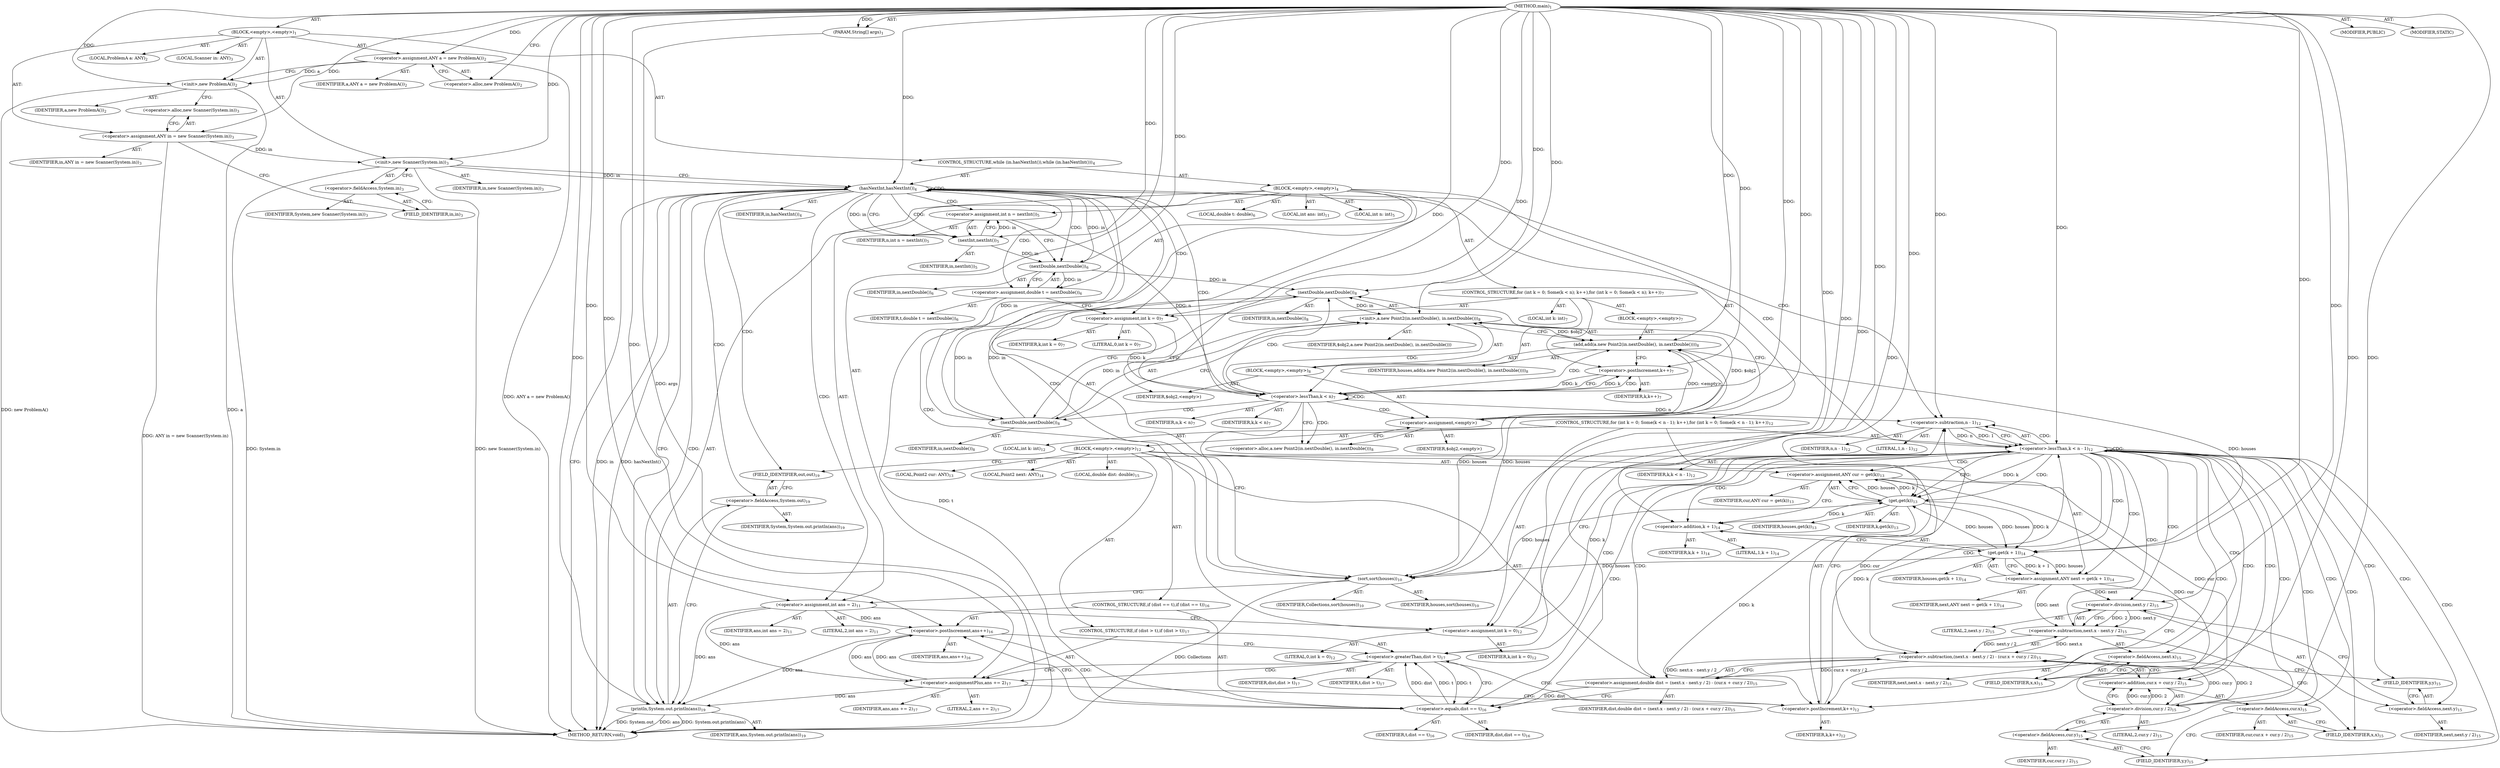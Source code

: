 digraph "main" {  
"21" [label = <(METHOD,main)<SUB>1</SUB>> ]
"22" [label = <(PARAM,String[] args)<SUB>1</SUB>> ]
"23" [label = <(BLOCK,&lt;empty&gt;,&lt;empty&gt;)<SUB>1</SUB>> ]
"4" [label = <(LOCAL,ProblemA a: ANY)<SUB>2</SUB>> ]
"24" [label = <(&lt;operator&gt;.assignment,ANY a = new ProblemA())<SUB>2</SUB>> ]
"25" [label = <(IDENTIFIER,a,ANY a = new ProblemA())<SUB>2</SUB>> ]
"26" [label = <(&lt;operator&gt;.alloc,new ProblemA())<SUB>2</SUB>> ]
"27" [label = <(&lt;init&gt;,new ProblemA())<SUB>2</SUB>> ]
"3" [label = <(IDENTIFIER,a,new ProblemA())<SUB>2</SUB>> ]
"6" [label = <(LOCAL,Scanner in: ANY)<SUB>3</SUB>> ]
"28" [label = <(&lt;operator&gt;.assignment,ANY in = new Scanner(System.in))<SUB>3</SUB>> ]
"29" [label = <(IDENTIFIER,in,ANY in = new Scanner(System.in))<SUB>3</SUB>> ]
"30" [label = <(&lt;operator&gt;.alloc,new Scanner(System.in))<SUB>3</SUB>> ]
"31" [label = <(&lt;init&gt;,new Scanner(System.in))<SUB>3</SUB>> ]
"5" [label = <(IDENTIFIER,in,new Scanner(System.in))<SUB>3</SUB>> ]
"32" [label = <(&lt;operator&gt;.fieldAccess,System.in)<SUB>3</SUB>> ]
"33" [label = <(IDENTIFIER,System,new Scanner(System.in))<SUB>3</SUB>> ]
"34" [label = <(FIELD_IDENTIFIER,in,in)<SUB>3</SUB>> ]
"35" [label = <(CONTROL_STRUCTURE,while (in.hasNextInt()),while (in.hasNextInt()))<SUB>4</SUB>> ]
"36" [label = <(hasNextInt,hasNextInt())<SUB>4</SUB>> ]
"37" [label = <(IDENTIFIER,in,hasNextInt())<SUB>4</SUB>> ]
"38" [label = <(BLOCK,&lt;empty&gt;,&lt;empty&gt;)<SUB>4</SUB>> ]
"39" [label = <(LOCAL,int n: int)<SUB>5</SUB>> ]
"40" [label = <(&lt;operator&gt;.assignment,int n = nextInt())<SUB>5</SUB>> ]
"41" [label = <(IDENTIFIER,n,int n = nextInt())<SUB>5</SUB>> ]
"42" [label = <(nextInt,nextInt())<SUB>5</SUB>> ]
"43" [label = <(IDENTIFIER,in,nextInt())<SUB>5</SUB>> ]
"44" [label = <(LOCAL,double t: double)<SUB>6</SUB>> ]
"45" [label = <(&lt;operator&gt;.assignment,double t = nextDouble())<SUB>6</SUB>> ]
"46" [label = <(IDENTIFIER,t,double t = nextDouble())<SUB>6</SUB>> ]
"47" [label = <(nextDouble,nextDouble())<SUB>6</SUB>> ]
"48" [label = <(IDENTIFIER,in,nextDouble())<SUB>6</SUB>> ]
"49" [label = <(CONTROL_STRUCTURE,for (int k = 0; Some(k &lt; n); k++),for (int k = 0; Some(k &lt; n); k++))<SUB>7</SUB>> ]
"50" [label = <(LOCAL,int k: int)<SUB>7</SUB>> ]
"51" [label = <(&lt;operator&gt;.assignment,int k = 0)<SUB>7</SUB>> ]
"52" [label = <(IDENTIFIER,k,int k = 0)<SUB>7</SUB>> ]
"53" [label = <(LITERAL,0,int k = 0)<SUB>7</SUB>> ]
"54" [label = <(&lt;operator&gt;.lessThan,k &lt; n)<SUB>7</SUB>> ]
"55" [label = <(IDENTIFIER,k,k &lt; n)<SUB>7</SUB>> ]
"56" [label = <(IDENTIFIER,n,k &lt; n)<SUB>7</SUB>> ]
"57" [label = <(&lt;operator&gt;.postIncrement,k++)<SUB>7</SUB>> ]
"58" [label = <(IDENTIFIER,k,k++)<SUB>7</SUB>> ]
"59" [label = <(BLOCK,&lt;empty&gt;,&lt;empty&gt;)<SUB>7</SUB>> ]
"60" [label = <(add,add(a.new Point2(in.nextDouble(), in.nextDouble())))<SUB>8</SUB>> ]
"61" [label = <(IDENTIFIER,houses,add(a.new Point2(in.nextDouble(), in.nextDouble())))<SUB>8</SUB>> ]
"62" [label = <(BLOCK,&lt;empty&gt;,&lt;empty&gt;)<SUB>8</SUB>> ]
"63" [label = <(&lt;operator&gt;.assignment,&lt;empty&gt;)> ]
"64" [label = <(IDENTIFIER,$obj2,&lt;empty&gt;)> ]
"65" [label = <(&lt;operator&gt;.alloc,a.new Point2(in.nextDouble(), in.nextDouble()))<SUB>8</SUB>> ]
"66" [label = <(&lt;init&gt;,a.new Point2(in.nextDouble(), in.nextDouble()))<SUB>8</SUB>> ]
"67" [label = <(IDENTIFIER,$obj2,a.new Point2(in.nextDouble(), in.nextDouble()))> ]
"68" [label = <(nextDouble,nextDouble())<SUB>8</SUB>> ]
"69" [label = <(IDENTIFIER,in,nextDouble())<SUB>8</SUB>> ]
"70" [label = <(nextDouble,nextDouble())<SUB>8</SUB>> ]
"71" [label = <(IDENTIFIER,in,nextDouble())<SUB>8</SUB>> ]
"72" [label = <(IDENTIFIER,$obj2,&lt;empty&gt;)> ]
"73" [label = <(sort,sort(houses))<SUB>10</SUB>> ]
"74" [label = <(IDENTIFIER,Collections,sort(houses))<SUB>10</SUB>> ]
"75" [label = <(IDENTIFIER,houses,sort(houses))<SUB>10</SUB>> ]
"76" [label = <(LOCAL,int ans: int)<SUB>11</SUB>> ]
"77" [label = <(&lt;operator&gt;.assignment,int ans = 2)<SUB>11</SUB>> ]
"78" [label = <(IDENTIFIER,ans,int ans = 2)<SUB>11</SUB>> ]
"79" [label = <(LITERAL,2,int ans = 2)<SUB>11</SUB>> ]
"80" [label = <(CONTROL_STRUCTURE,for (int k = 0; Some(k &lt; n - 1); k++),for (int k = 0; Some(k &lt; n - 1); k++))<SUB>12</SUB>> ]
"81" [label = <(LOCAL,int k: int)<SUB>12</SUB>> ]
"82" [label = <(&lt;operator&gt;.assignment,int k = 0)<SUB>12</SUB>> ]
"83" [label = <(IDENTIFIER,k,int k = 0)<SUB>12</SUB>> ]
"84" [label = <(LITERAL,0,int k = 0)<SUB>12</SUB>> ]
"85" [label = <(&lt;operator&gt;.lessThan,k &lt; n - 1)<SUB>12</SUB>> ]
"86" [label = <(IDENTIFIER,k,k &lt; n - 1)<SUB>12</SUB>> ]
"87" [label = <(&lt;operator&gt;.subtraction,n - 1)<SUB>12</SUB>> ]
"88" [label = <(IDENTIFIER,n,n - 1)<SUB>12</SUB>> ]
"89" [label = <(LITERAL,1,n - 1)<SUB>12</SUB>> ]
"90" [label = <(&lt;operator&gt;.postIncrement,k++)<SUB>12</SUB>> ]
"91" [label = <(IDENTIFIER,k,k++)<SUB>12</SUB>> ]
"92" [label = <(BLOCK,&lt;empty&gt;,&lt;empty&gt;)<SUB>12</SUB>> ]
"93" [label = <(LOCAL,Point2 cur: ANY)<SUB>13</SUB>> ]
"94" [label = <(&lt;operator&gt;.assignment,ANY cur = get(k))<SUB>13</SUB>> ]
"95" [label = <(IDENTIFIER,cur,ANY cur = get(k))<SUB>13</SUB>> ]
"96" [label = <(get,get(k))<SUB>13</SUB>> ]
"97" [label = <(IDENTIFIER,houses,get(k))<SUB>13</SUB>> ]
"98" [label = <(IDENTIFIER,k,get(k))<SUB>13</SUB>> ]
"99" [label = <(LOCAL,Point2 next: ANY)<SUB>14</SUB>> ]
"100" [label = <(&lt;operator&gt;.assignment,ANY next = get(k + 1))<SUB>14</SUB>> ]
"101" [label = <(IDENTIFIER,next,ANY next = get(k + 1))<SUB>14</SUB>> ]
"102" [label = <(get,get(k + 1))<SUB>14</SUB>> ]
"103" [label = <(IDENTIFIER,houses,get(k + 1))<SUB>14</SUB>> ]
"104" [label = <(&lt;operator&gt;.addition,k + 1)<SUB>14</SUB>> ]
"105" [label = <(IDENTIFIER,k,k + 1)<SUB>14</SUB>> ]
"106" [label = <(LITERAL,1,k + 1)<SUB>14</SUB>> ]
"107" [label = <(LOCAL,double dist: double)<SUB>15</SUB>> ]
"108" [label = <(&lt;operator&gt;.assignment,double dist = (next.x - next.y / 2) - (cur.x + cur.y / 2))<SUB>15</SUB>> ]
"109" [label = <(IDENTIFIER,dist,double dist = (next.x - next.y / 2) - (cur.x + cur.y / 2))<SUB>15</SUB>> ]
"110" [label = <(&lt;operator&gt;.subtraction,(next.x - next.y / 2) - (cur.x + cur.y / 2))<SUB>15</SUB>> ]
"111" [label = <(&lt;operator&gt;.subtraction,next.x - next.y / 2)<SUB>15</SUB>> ]
"112" [label = <(&lt;operator&gt;.fieldAccess,next.x)<SUB>15</SUB>> ]
"113" [label = <(IDENTIFIER,next,next.x - next.y / 2)<SUB>15</SUB>> ]
"114" [label = <(FIELD_IDENTIFIER,x,x)<SUB>15</SUB>> ]
"115" [label = <(&lt;operator&gt;.division,next.y / 2)<SUB>15</SUB>> ]
"116" [label = <(&lt;operator&gt;.fieldAccess,next.y)<SUB>15</SUB>> ]
"117" [label = <(IDENTIFIER,next,next.y / 2)<SUB>15</SUB>> ]
"118" [label = <(FIELD_IDENTIFIER,y,y)<SUB>15</SUB>> ]
"119" [label = <(LITERAL,2,next.y / 2)<SUB>15</SUB>> ]
"120" [label = <(&lt;operator&gt;.addition,cur.x + cur.y / 2)<SUB>15</SUB>> ]
"121" [label = <(&lt;operator&gt;.fieldAccess,cur.x)<SUB>15</SUB>> ]
"122" [label = <(IDENTIFIER,cur,cur.x + cur.y / 2)<SUB>15</SUB>> ]
"123" [label = <(FIELD_IDENTIFIER,x,x)<SUB>15</SUB>> ]
"124" [label = <(&lt;operator&gt;.division,cur.y / 2)<SUB>15</SUB>> ]
"125" [label = <(&lt;operator&gt;.fieldAccess,cur.y)<SUB>15</SUB>> ]
"126" [label = <(IDENTIFIER,cur,cur.y / 2)<SUB>15</SUB>> ]
"127" [label = <(FIELD_IDENTIFIER,y,y)<SUB>15</SUB>> ]
"128" [label = <(LITERAL,2,cur.y / 2)<SUB>15</SUB>> ]
"129" [label = <(CONTROL_STRUCTURE,if (dist == t),if (dist == t))<SUB>16</SUB>> ]
"130" [label = <(&lt;operator&gt;.equals,dist == t)<SUB>16</SUB>> ]
"131" [label = <(IDENTIFIER,dist,dist == t)<SUB>16</SUB>> ]
"132" [label = <(IDENTIFIER,t,dist == t)<SUB>16</SUB>> ]
"133" [label = <(&lt;operator&gt;.postIncrement,ans++)<SUB>16</SUB>> ]
"134" [label = <(IDENTIFIER,ans,ans++)<SUB>16</SUB>> ]
"135" [label = <(CONTROL_STRUCTURE,if (dist &gt; t),if (dist &gt; t))<SUB>17</SUB>> ]
"136" [label = <(&lt;operator&gt;.greaterThan,dist &gt; t)<SUB>17</SUB>> ]
"137" [label = <(IDENTIFIER,dist,dist &gt; t)<SUB>17</SUB>> ]
"138" [label = <(IDENTIFIER,t,dist &gt; t)<SUB>17</SUB>> ]
"139" [label = <(&lt;operator&gt;.assignmentPlus,ans += 2)<SUB>17</SUB>> ]
"140" [label = <(IDENTIFIER,ans,ans += 2)<SUB>17</SUB>> ]
"141" [label = <(LITERAL,2,ans += 2)<SUB>17</SUB>> ]
"142" [label = <(println,System.out.println(ans))<SUB>19</SUB>> ]
"143" [label = <(&lt;operator&gt;.fieldAccess,System.out)<SUB>19</SUB>> ]
"144" [label = <(IDENTIFIER,System,System.out.println(ans))<SUB>19</SUB>> ]
"145" [label = <(FIELD_IDENTIFIER,out,out)<SUB>19</SUB>> ]
"146" [label = <(IDENTIFIER,ans,System.out.println(ans))<SUB>19</SUB>> ]
"147" [label = <(MODIFIER,PUBLIC)> ]
"148" [label = <(MODIFIER,STATIC)> ]
"149" [label = <(METHOD_RETURN,void)<SUB>1</SUB>> ]
  "21" -> "22"  [ label = "AST: "] 
  "21" -> "23"  [ label = "AST: "] 
  "21" -> "147"  [ label = "AST: "] 
  "21" -> "148"  [ label = "AST: "] 
  "21" -> "149"  [ label = "AST: "] 
  "23" -> "4"  [ label = "AST: "] 
  "23" -> "24"  [ label = "AST: "] 
  "23" -> "27"  [ label = "AST: "] 
  "23" -> "6"  [ label = "AST: "] 
  "23" -> "28"  [ label = "AST: "] 
  "23" -> "31"  [ label = "AST: "] 
  "23" -> "35"  [ label = "AST: "] 
  "24" -> "25"  [ label = "AST: "] 
  "24" -> "26"  [ label = "AST: "] 
  "27" -> "3"  [ label = "AST: "] 
  "28" -> "29"  [ label = "AST: "] 
  "28" -> "30"  [ label = "AST: "] 
  "31" -> "5"  [ label = "AST: "] 
  "31" -> "32"  [ label = "AST: "] 
  "32" -> "33"  [ label = "AST: "] 
  "32" -> "34"  [ label = "AST: "] 
  "35" -> "36"  [ label = "AST: "] 
  "35" -> "38"  [ label = "AST: "] 
  "36" -> "37"  [ label = "AST: "] 
  "38" -> "39"  [ label = "AST: "] 
  "38" -> "40"  [ label = "AST: "] 
  "38" -> "44"  [ label = "AST: "] 
  "38" -> "45"  [ label = "AST: "] 
  "38" -> "49"  [ label = "AST: "] 
  "38" -> "73"  [ label = "AST: "] 
  "38" -> "76"  [ label = "AST: "] 
  "38" -> "77"  [ label = "AST: "] 
  "38" -> "80"  [ label = "AST: "] 
  "38" -> "142"  [ label = "AST: "] 
  "40" -> "41"  [ label = "AST: "] 
  "40" -> "42"  [ label = "AST: "] 
  "42" -> "43"  [ label = "AST: "] 
  "45" -> "46"  [ label = "AST: "] 
  "45" -> "47"  [ label = "AST: "] 
  "47" -> "48"  [ label = "AST: "] 
  "49" -> "50"  [ label = "AST: "] 
  "49" -> "51"  [ label = "AST: "] 
  "49" -> "54"  [ label = "AST: "] 
  "49" -> "57"  [ label = "AST: "] 
  "49" -> "59"  [ label = "AST: "] 
  "51" -> "52"  [ label = "AST: "] 
  "51" -> "53"  [ label = "AST: "] 
  "54" -> "55"  [ label = "AST: "] 
  "54" -> "56"  [ label = "AST: "] 
  "57" -> "58"  [ label = "AST: "] 
  "59" -> "60"  [ label = "AST: "] 
  "60" -> "61"  [ label = "AST: "] 
  "60" -> "62"  [ label = "AST: "] 
  "62" -> "63"  [ label = "AST: "] 
  "62" -> "66"  [ label = "AST: "] 
  "62" -> "72"  [ label = "AST: "] 
  "63" -> "64"  [ label = "AST: "] 
  "63" -> "65"  [ label = "AST: "] 
  "66" -> "67"  [ label = "AST: "] 
  "66" -> "68"  [ label = "AST: "] 
  "66" -> "70"  [ label = "AST: "] 
  "68" -> "69"  [ label = "AST: "] 
  "70" -> "71"  [ label = "AST: "] 
  "73" -> "74"  [ label = "AST: "] 
  "73" -> "75"  [ label = "AST: "] 
  "77" -> "78"  [ label = "AST: "] 
  "77" -> "79"  [ label = "AST: "] 
  "80" -> "81"  [ label = "AST: "] 
  "80" -> "82"  [ label = "AST: "] 
  "80" -> "85"  [ label = "AST: "] 
  "80" -> "90"  [ label = "AST: "] 
  "80" -> "92"  [ label = "AST: "] 
  "82" -> "83"  [ label = "AST: "] 
  "82" -> "84"  [ label = "AST: "] 
  "85" -> "86"  [ label = "AST: "] 
  "85" -> "87"  [ label = "AST: "] 
  "87" -> "88"  [ label = "AST: "] 
  "87" -> "89"  [ label = "AST: "] 
  "90" -> "91"  [ label = "AST: "] 
  "92" -> "93"  [ label = "AST: "] 
  "92" -> "94"  [ label = "AST: "] 
  "92" -> "99"  [ label = "AST: "] 
  "92" -> "100"  [ label = "AST: "] 
  "92" -> "107"  [ label = "AST: "] 
  "92" -> "108"  [ label = "AST: "] 
  "92" -> "129"  [ label = "AST: "] 
  "92" -> "135"  [ label = "AST: "] 
  "94" -> "95"  [ label = "AST: "] 
  "94" -> "96"  [ label = "AST: "] 
  "96" -> "97"  [ label = "AST: "] 
  "96" -> "98"  [ label = "AST: "] 
  "100" -> "101"  [ label = "AST: "] 
  "100" -> "102"  [ label = "AST: "] 
  "102" -> "103"  [ label = "AST: "] 
  "102" -> "104"  [ label = "AST: "] 
  "104" -> "105"  [ label = "AST: "] 
  "104" -> "106"  [ label = "AST: "] 
  "108" -> "109"  [ label = "AST: "] 
  "108" -> "110"  [ label = "AST: "] 
  "110" -> "111"  [ label = "AST: "] 
  "110" -> "120"  [ label = "AST: "] 
  "111" -> "112"  [ label = "AST: "] 
  "111" -> "115"  [ label = "AST: "] 
  "112" -> "113"  [ label = "AST: "] 
  "112" -> "114"  [ label = "AST: "] 
  "115" -> "116"  [ label = "AST: "] 
  "115" -> "119"  [ label = "AST: "] 
  "116" -> "117"  [ label = "AST: "] 
  "116" -> "118"  [ label = "AST: "] 
  "120" -> "121"  [ label = "AST: "] 
  "120" -> "124"  [ label = "AST: "] 
  "121" -> "122"  [ label = "AST: "] 
  "121" -> "123"  [ label = "AST: "] 
  "124" -> "125"  [ label = "AST: "] 
  "124" -> "128"  [ label = "AST: "] 
  "125" -> "126"  [ label = "AST: "] 
  "125" -> "127"  [ label = "AST: "] 
  "129" -> "130"  [ label = "AST: "] 
  "129" -> "133"  [ label = "AST: "] 
  "130" -> "131"  [ label = "AST: "] 
  "130" -> "132"  [ label = "AST: "] 
  "133" -> "134"  [ label = "AST: "] 
  "135" -> "136"  [ label = "AST: "] 
  "135" -> "139"  [ label = "AST: "] 
  "136" -> "137"  [ label = "AST: "] 
  "136" -> "138"  [ label = "AST: "] 
  "139" -> "140"  [ label = "AST: "] 
  "139" -> "141"  [ label = "AST: "] 
  "142" -> "143"  [ label = "AST: "] 
  "142" -> "146"  [ label = "AST: "] 
  "143" -> "144"  [ label = "AST: "] 
  "143" -> "145"  [ label = "AST: "] 
  "24" -> "27"  [ label = "CFG: "] 
  "27" -> "30"  [ label = "CFG: "] 
  "28" -> "34"  [ label = "CFG: "] 
  "31" -> "36"  [ label = "CFG: "] 
  "26" -> "24"  [ label = "CFG: "] 
  "30" -> "28"  [ label = "CFG: "] 
  "32" -> "31"  [ label = "CFG: "] 
  "36" -> "149"  [ label = "CFG: "] 
  "36" -> "42"  [ label = "CFG: "] 
  "34" -> "32"  [ label = "CFG: "] 
  "40" -> "47"  [ label = "CFG: "] 
  "45" -> "51"  [ label = "CFG: "] 
  "73" -> "77"  [ label = "CFG: "] 
  "77" -> "82"  [ label = "CFG: "] 
  "142" -> "36"  [ label = "CFG: "] 
  "42" -> "40"  [ label = "CFG: "] 
  "47" -> "45"  [ label = "CFG: "] 
  "51" -> "54"  [ label = "CFG: "] 
  "54" -> "65"  [ label = "CFG: "] 
  "54" -> "73"  [ label = "CFG: "] 
  "57" -> "54"  [ label = "CFG: "] 
  "82" -> "87"  [ label = "CFG: "] 
  "85" -> "96"  [ label = "CFG: "] 
  "85" -> "145"  [ label = "CFG: "] 
  "90" -> "87"  [ label = "CFG: "] 
  "143" -> "142"  [ label = "CFG: "] 
  "60" -> "57"  [ label = "CFG: "] 
  "87" -> "85"  [ label = "CFG: "] 
  "94" -> "104"  [ label = "CFG: "] 
  "100" -> "114"  [ label = "CFG: "] 
  "108" -> "130"  [ label = "CFG: "] 
  "145" -> "143"  [ label = "CFG: "] 
  "96" -> "94"  [ label = "CFG: "] 
  "102" -> "100"  [ label = "CFG: "] 
  "110" -> "108"  [ label = "CFG: "] 
  "130" -> "133"  [ label = "CFG: "] 
  "130" -> "136"  [ label = "CFG: "] 
  "133" -> "136"  [ label = "CFG: "] 
  "136" -> "139"  [ label = "CFG: "] 
  "136" -> "90"  [ label = "CFG: "] 
  "139" -> "90"  [ label = "CFG: "] 
  "63" -> "68"  [ label = "CFG: "] 
  "66" -> "60"  [ label = "CFG: "] 
  "104" -> "102"  [ label = "CFG: "] 
  "111" -> "123"  [ label = "CFG: "] 
  "120" -> "110"  [ label = "CFG: "] 
  "65" -> "63"  [ label = "CFG: "] 
  "68" -> "70"  [ label = "CFG: "] 
  "70" -> "66"  [ label = "CFG: "] 
  "112" -> "118"  [ label = "CFG: "] 
  "115" -> "111"  [ label = "CFG: "] 
  "121" -> "127"  [ label = "CFG: "] 
  "124" -> "120"  [ label = "CFG: "] 
  "114" -> "112"  [ label = "CFG: "] 
  "116" -> "115"  [ label = "CFG: "] 
  "123" -> "121"  [ label = "CFG: "] 
  "125" -> "124"  [ label = "CFG: "] 
  "118" -> "116"  [ label = "CFG: "] 
  "127" -> "125"  [ label = "CFG: "] 
  "21" -> "26"  [ label = "CFG: "] 
  "22" -> "149"  [ label = "DDG: args"] 
  "24" -> "149"  [ label = "DDG: ANY a = new ProblemA()"] 
  "27" -> "149"  [ label = "DDG: a"] 
  "27" -> "149"  [ label = "DDG: new ProblemA()"] 
  "28" -> "149"  [ label = "DDG: ANY in = new Scanner(System.in)"] 
  "31" -> "149"  [ label = "DDG: System.in"] 
  "31" -> "149"  [ label = "DDG: new Scanner(System.in)"] 
  "36" -> "149"  [ label = "DDG: in"] 
  "36" -> "149"  [ label = "DDG: hasNextInt()"] 
  "142" -> "149"  [ label = "DDG: System.out"] 
  "142" -> "149"  [ label = "DDG: ans"] 
  "142" -> "149"  [ label = "DDG: System.out.println(ans)"] 
  "73" -> "149"  [ label = "DDG: Collections"] 
  "21" -> "22"  [ label = "DDG: "] 
  "21" -> "24"  [ label = "DDG: "] 
  "21" -> "28"  [ label = "DDG: "] 
  "24" -> "27"  [ label = "DDG: a"] 
  "21" -> "27"  [ label = "DDG: "] 
  "28" -> "31"  [ label = "DDG: in"] 
  "21" -> "31"  [ label = "DDG: "] 
  "31" -> "36"  [ label = "DDG: in"] 
  "47" -> "36"  [ label = "DDG: in"] 
  "70" -> "36"  [ label = "DDG: in"] 
  "21" -> "36"  [ label = "DDG: "] 
  "42" -> "40"  [ label = "DDG: in"] 
  "47" -> "45"  [ label = "DDG: in"] 
  "21" -> "77"  [ label = "DDG: "] 
  "21" -> "51"  [ label = "DDG: "] 
  "21" -> "73"  [ label = "DDG: "] 
  "102" -> "73"  [ label = "DDG: houses"] 
  "60" -> "73"  [ label = "DDG: houses"] 
  "21" -> "82"  [ label = "DDG: "] 
  "77" -> "142"  [ label = "DDG: ans"] 
  "133" -> "142"  [ label = "DDG: ans"] 
  "139" -> "142"  [ label = "DDG: ans"] 
  "21" -> "142"  [ label = "DDG: "] 
  "36" -> "42"  [ label = "DDG: in"] 
  "21" -> "42"  [ label = "DDG: "] 
  "42" -> "47"  [ label = "DDG: in"] 
  "21" -> "47"  [ label = "DDG: "] 
  "51" -> "54"  [ label = "DDG: k"] 
  "57" -> "54"  [ label = "DDG: k"] 
  "21" -> "54"  [ label = "DDG: "] 
  "40" -> "54"  [ label = "DDG: n"] 
  "54" -> "57"  [ label = "DDG: k"] 
  "21" -> "57"  [ label = "DDG: "] 
  "82" -> "85"  [ label = "DDG: k"] 
  "90" -> "85"  [ label = "DDG: k"] 
  "21" -> "85"  [ label = "DDG: "] 
  "87" -> "85"  [ label = "DDG: n"] 
  "87" -> "85"  [ label = "DDG: 1"] 
  "21" -> "90"  [ label = "DDG: "] 
  "96" -> "90"  [ label = "DDG: k"] 
  "96" -> "94"  [ label = "DDG: houses"] 
  "96" -> "94"  [ label = "DDG: k"] 
  "102" -> "100"  [ label = "DDG: houses"] 
  "102" -> "100"  [ label = "DDG: k + 1"] 
  "110" -> "108"  [ label = "DDG: next.x - next.y / 2"] 
  "110" -> "108"  [ label = "DDG: cur.x + cur.y / 2"] 
  "73" -> "60"  [ label = "DDG: houses"] 
  "102" -> "60"  [ label = "DDG: houses"] 
  "21" -> "60"  [ label = "DDG: "] 
  "63" -> "60"  [ label = "DDG: &lt;empty&gt;"] 
  "66" -> "60"  [ label = "DDG: $obj2"] 
  "54" -> "87"  [ label = "DDG: n"] 
  "21" -> "87"  [ label = "DDG: "] 
  "21" -> "139"  [ label = "DDG: "] 
  "21" -> "63"  [ label = "DDG: "] 
  "21" -> "72"  [ label = "DDG: "] 
  "73" -> "96"  [ label = "DDG: houses"] 
  "102" -> "96"  [ label = "DDG: houses"] 
  "21" -> "96"  [ label = "DDG: "] 
  "85" -> "96"  [ label = "DDG: k"] 
  "96" -> "102"  [ label = "DDG: houses"] 
  "21" -> "102"  [ label = "DDG: "] 
  "96" -> "102"  [ label = "DDG: k"] 
  "111" -> "110"  [ label = "DDG: next.x"] 
  "111" -> "110"  [ label = "DDG: next.y / 2"] 
  "94" -> "110"  [ label = "DDG: cur"] 
  "124" -> "110"  [ label = "DDG: cur.y"] 
  "124" -> "110"  [ label = "DDG: 2"] 
  "108" -> "130"  [ label = "DDG: dist"] 
  "21" -> "130"  [ label = "DDG: "] 
  "45" -> "130"  [ label = "DDG: t"] 
  "136" -> "130"  [ label = "DDG: t"] 
  "77" -> "133"  [ label = "DDG: ans"] 
  "139" -> "133"  [ label = "DDG: ans"] 
  "21" -> "133"  [ label = "DDG: "] 
  "130" -> "136"  [ label = "DDG: dist"] 
  "21" -> "136"  [ label = "DDG: "] 
  "130" -> "136"  [ label = "DDG: t"] 
  "77" -> "139"  [ label = "DDG: ans"] 
  "133" -> "139"  [ label = "DDG: ans"] 
  "63" -> "66"  [ label = "DDG: $obj2"] 
  "21" -> "66"  [ label = "DDG: "] 
  "68" -> "66"  [ label = "DDG: in"] 
  "70" -> "66"  [ label = "DDG: in"] 
  "96" -> "104"  [ label = "DDG: k"] 
  "21" -> "104"  [ label = "DDG: "] 
  "100" -> "111"  [ label = "DDG: next"] 
  "115" -> "111"  [ label = "DDG: next.y"] 
  "115" -> "111"  [ label = "DDG: 2"] 
  "94" -> "120"  [ label = "DDG: cur"] 
  "124" -> "120"  [ label = "DDG: cur.y"] 
  "124" -> "120"  [ label = "DDG: 2"] 
  "47" -> "68"  [ label = "DDG: in"] 
  "70" -> "68"  [ label = "DDG: in"] 
  "21" -> "68"  [ label = "DDG: "] 
  "68" -> "70"  [ label = "DDG: in"] 
  "21" -> "70"  [ label = "DDG: "] 
  "100" -> "115"  [ label = "DDG: next"] 
  "21" -> "115"  [ label = "DDG: "] 
  "94" -> "124"  [ label = "DDG: cur"] 
  "21" -> "124"  [ label = "DDG: "] 
  "36" -> "73"  [ label = "CDG: "] 
  "36" -> "77"  [ label = "CDG: "] 
  "36" -> "42"  [ label = "CDG: "] 
  "36" -> "51"  [ label = "CDG: "] 
  "36" -> "145"  [ label = "CDG: "] 
  "36" -> "85"  [ label = "CDG: "] 
  "36" -> "40"  [ label = "CDG: "] 
  "36" -> "87"  [ label = "CDG: "] 
  "36" -> "54"  [ label = "CDG: "] 
  "36" -> "36"  [ label = "CDG: "] 
  "36" -> "47"  [ label = "CDG: "] 
  "36" -> "142"  [ label = "CDG: "] 
  "36" -> "45"  [ label = "CDG: "] 
  "36" -> "82"  [ label = "CDG: "] 
  "36" -> "143"  [ label = "CDG: "] 
  "54" -> "68"  [ label = "CDG: "] 
  "54" -> "60"  [ label = "CDG: "] 
  "54" -> "57"  [ label = "CDG: "] 
  "54" -> "54"  [ label = "CDG: "] 
  "54" -> "70"  [ label = "CDG: "] 
  "54" -> "66"  [ label = "CDG: "] 
  "54" -> "65"  [ label = "CDG: "] 
  "54" -> "63"  [ label = "CDG: "] 
  "85" -> "94"  [ label = "CDG: "] 
  "85" -> "115"  [ label = "CDG: "] 
  "85" -> "96"  [ label = "CDG: "] 
  "85" -> "120"  [ label = "CDG: "] 
  "85" -> "136"  [ label = "CDG: "] 
  "85" -> "102"  [ label = "CDG: "] 
  "85" -> "114"  [ label = "CDG: "] 
  "85" -> "85"  [ label = "CDG: "] 
  "85" -> "104"  [ label = "CDG: "] 
  "85" -> "121"  [ label = "CDG: "] 
  "85" -> "87"  [ label = "CDG: "] 
  "85" -> "112"  [ label = "CDG: "] 
  "85" -> "90"  [ label = "CDG: "] 
  "85" -> "130"  [ label = "CDG: "] 
  "85" -> "118"  [ label = "CDG: "] 
  "85" -> "100"  [ label = "CDG: "] 
  "85" -> "127"  [ label = "CDG: "] 
  "85" -> "108"  [ label = "CDG: "] 
  "85" -> "111"  [ label = "CDG: "] 
  "85" -> "116"  [ label = "CDG: "] 
  "85" -> "123"  [ label = "CDG: "] 
  "85" -> "110"  [ label = "CDG: "] 
  "85" -> "124"  [ label = "CDG: "] 
  "85" -> "125"  [ label = "CDG: "] 
  "130" -> "133"  [ label = "CDG: "] 
  "136" -> "139"  [ label = "CDG: "] 
}
